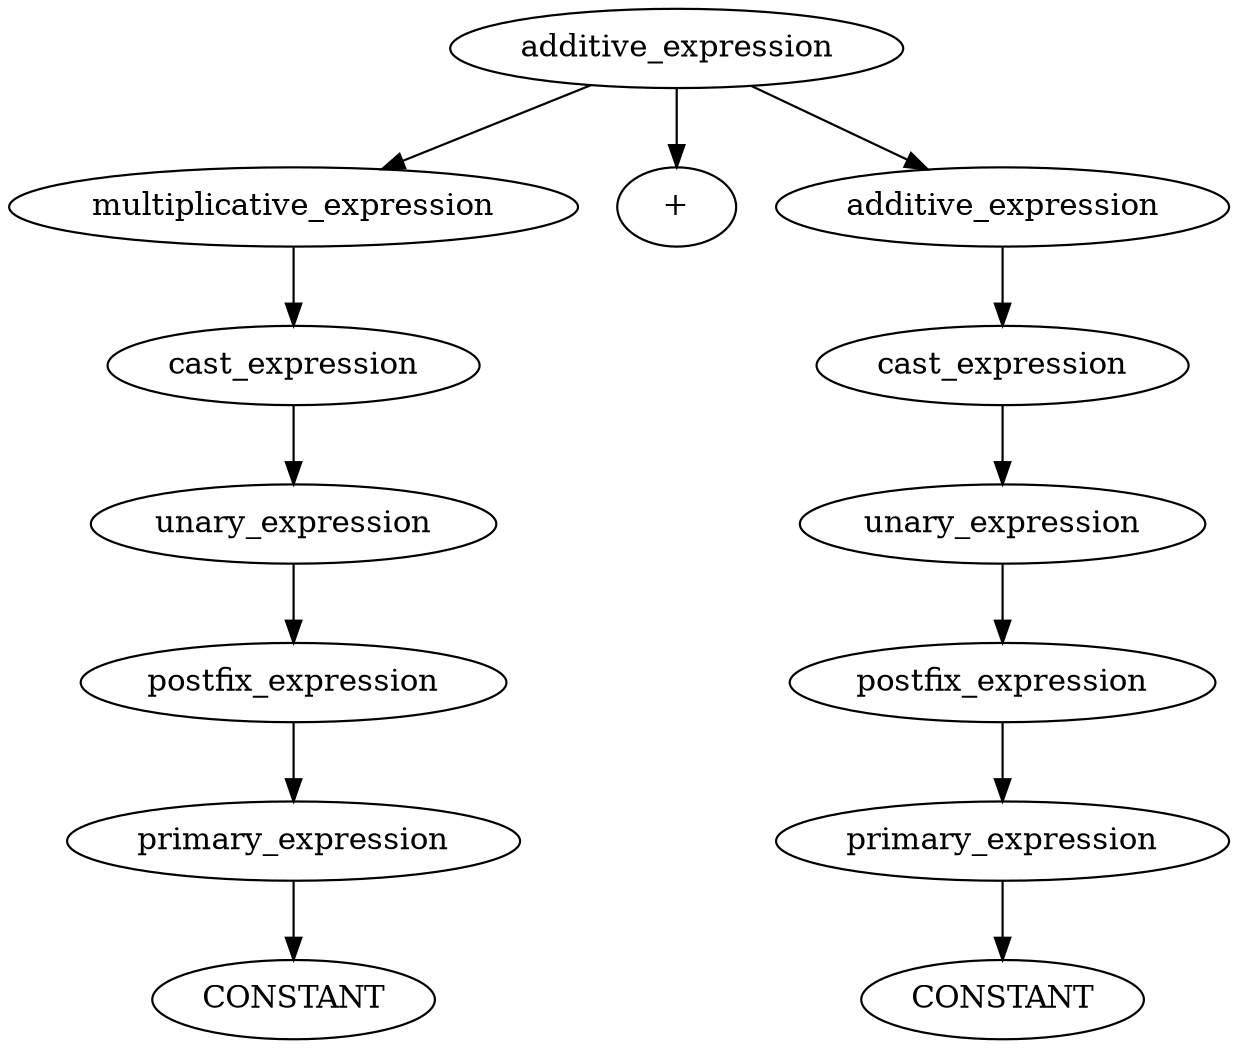 digraph {
	size="8.25,11.75!" ratio = "fit";
	1 [label="primary_expression"];
	2 [label="CONSTANT"];
	1 -> 2;
	3 [label="postfix_expression"];
	1 [label="primary_expression"];
	3 -> 1;
	4 [label="unary_expression"];
	3 [label="postfix_expression"];
	4 -> 3;
	5 [label="cast_expression"];
	4 [label="unary_expression"];
	5 -> 4;
	6 [label="multiplicative_expression"];
	5 [label="cast_expression"];
	6 -> 5;
	7 [label="primary_expression"];
	8 [label="CONSTANT"];
	7 -> 8;
	9 [label="postfix_expression"];
	7 [label="primary_expression"];
	9 -> 7;
	10 [label="unary_expression"];
	9 [label="postfix_expression"];
	10 -> 9;
	11 [label="cast_expression"];
	10 [label="unary_expression"];
	11 -> 10;
	12 [label="multiplicative_expression"];
	11 [label="cast_expression"];
	12 -> 11;
	13 [label="additive_expression"];
	12 [label="multiplicative_expression"];
	13 -> 12;
	14 [label="+"];
	13 -> 14;
	6 [label="additive_expression"];
	13 -> 6;
	{
		rank = same;
		12 -> 14 -> 6 [style = "invis"];
		rankdir = RL;
	}
}